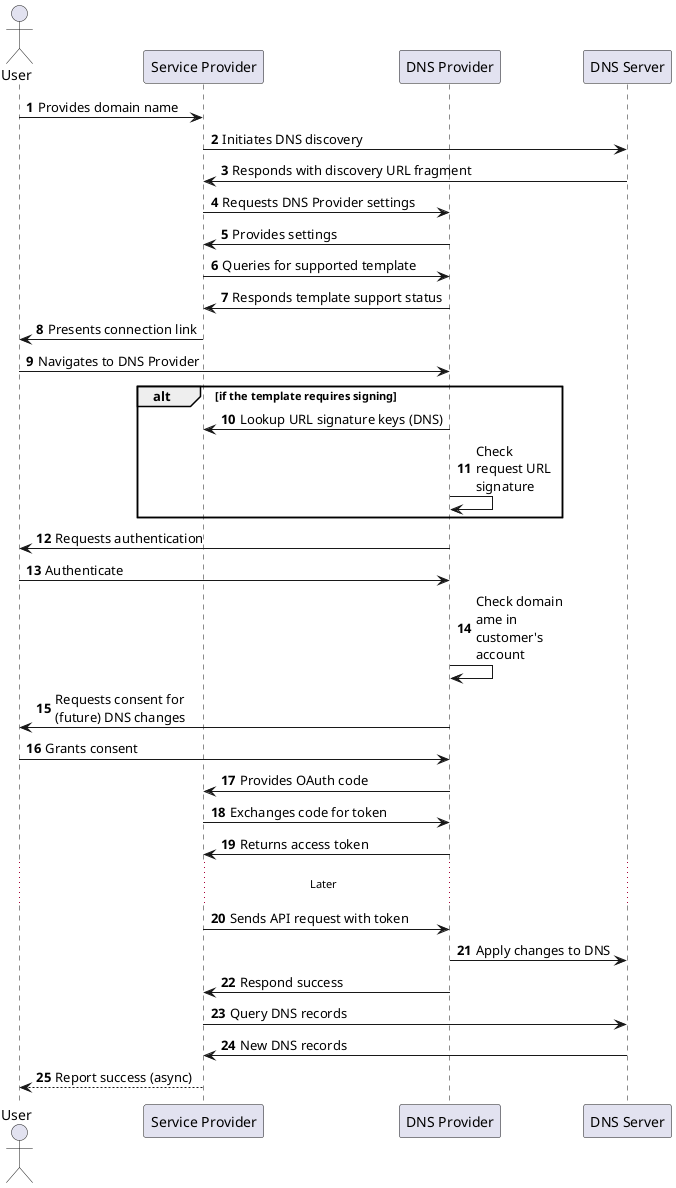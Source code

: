 @startuml
skinparam maxAsciiMessageLength 7
skinparam PageMargin 0
actor "User" as U
participant "Service Provider" as SP
participant "DNS Provider" as DP
participant "DNS Server" as DNS
autonumber

U->SP: Provides domain name
SP->DNS: Initiates DNS discovery
DNS->SP: Responds with discovery URL fragment
SP->DP: Requests DNS Provider settings
DP->SP: Provides settings
SP->DP: Queries for supported template
DP->SP: Responds template support status

SP->U: Presents connection link
U->DP: Navigates to DNS Provider
alt if the template requires signing 
    DP->SP: Lookup URL signature keys (DNS)
    DP->DP: Check\nrequest URL\nsignature
end
DP->U: Requests authentication
U->DP: Authenticate
DP->DP: Check domain\name in\ncustomer's\naccount
DP->U: Requests consent for\n(future) DNS changes
U->DP: Grants consent
DP->SP: Provides OAuth code
SP->DP: Exchanges code for token
DP->SP: Returns access token
...Later...
SP->DP: Sends API request with token
DP->DNS: Apply changes to DNS
DP->SP: Respond success
SP->DNS: Query DNS records
DNS->SP: New DNS records
SP-->U: Report success (async)
@enduml

